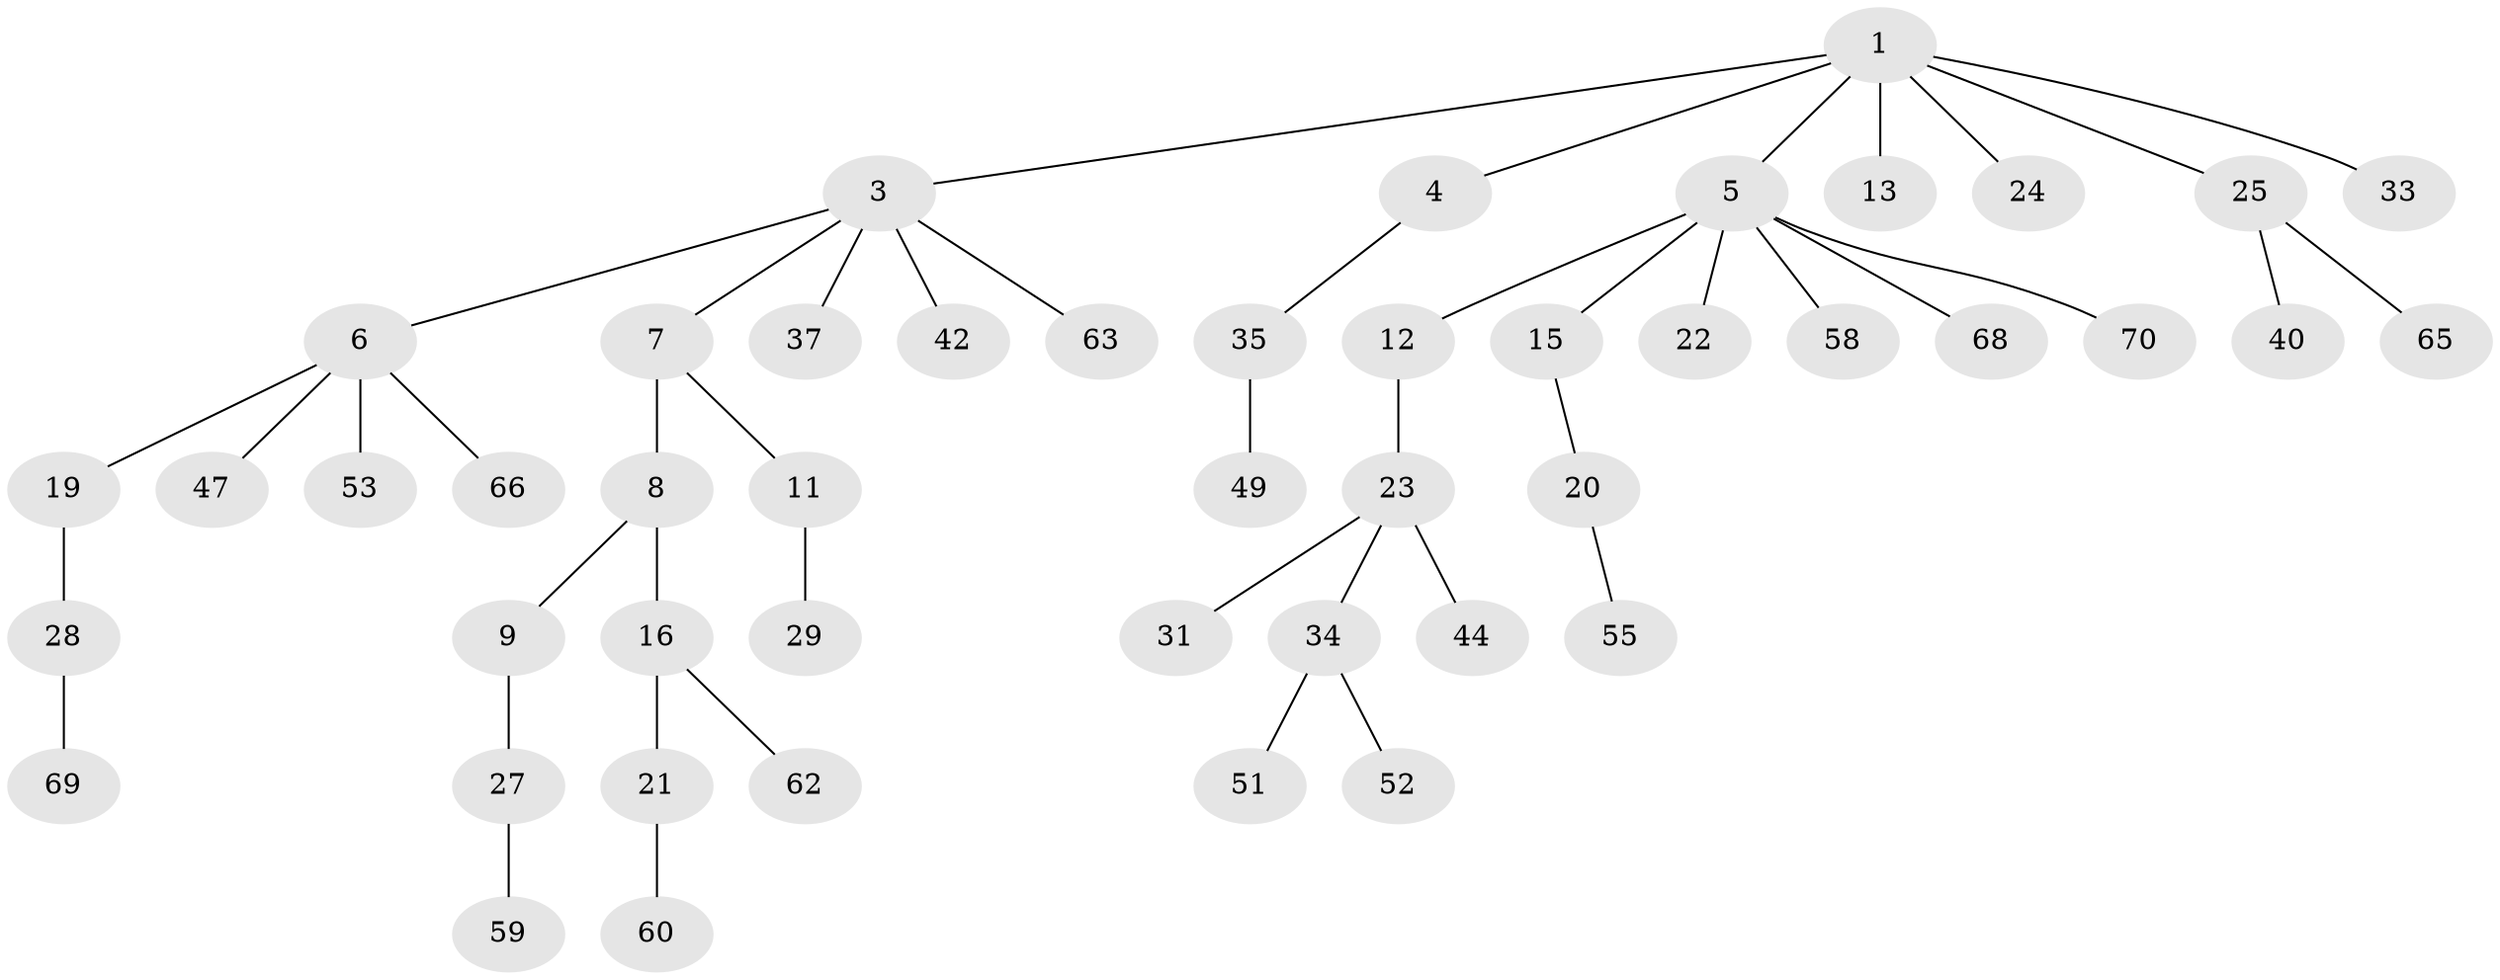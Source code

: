 // original degree distribution, {5: 0.04285714285714286, 4: 0.07142857142857142, 3: 0.12857142857142856, 7: 0.014285714285714285, 2: 0.24285714285714285, 1: 0.5}
// Generated by graph-tools (version 1.1) at 2025/11/02/27/25 16:11:25]
// undirected, 47 vertices, 46 edges
graph export_dot {
graph [start="1"]
  node [color=gray90,style=filled];
  1 [super="+2"];
  3 [super="+14"];
  4 [super="+57"];
  5 [super="+17"];
  6 [super="+10"];
  7;
  8 [super="+26"];
  9 [super="+18"];
  11 [super="+48"];
  12;
  13;
  15;
  16 [super="+56"];
  19 [super="+30"];
  20 [super="+39"];
  21 [super="+43"];
  22;
  23 [super="+54"];
  24 [super="+67"];
  25 [super="+41"];
  27;
  28 [super="+50"];
  29 [super="+32"];
  31;
  33 [super="+38"];
  34 [super="+46"];
  35 [super="+36"];
  37 [super="+45"];
  40;
  42;
  44;
  47;
  49;
  51;
  52;
  53;
  55 [super="+61"];
  58;
  59 [super="+64"];
  60;
  62;
  63;
  65;
  66;
  68;
  69;
  70;
  1 -- 5;
  1 -- 13;
  1 -- 24;
  1 -- 33;
  1 -- 3;
  1 -- 4;
  1 -- 25;
  3 -- 6;
  3 -- 7;
  3 -- 37;
  3 -- 42;
  3 -- 63;
  4 -- 35;
  5 -- 12;
  5 -- 15;
  5 -- 22;
  5 -- 58;
  5 -- 70;
  5 -- 68;
  6 -- 66;
  6 -- 19;
  6 -- 53;
  6 -- 47;
  7 -- 8;
  7 -- 11;
  8 -- 9;
  8 -- 16;
  9 -- 27;
  11 -- 29;
  12 -- 23;
  15 -- 20;
  16 -- 21;
  16 -- 62;
  19 -- 28;
  20 -- 55;
  21 -- 60;
  23 -- 31;
  23 -- 34;
  23 -- 44;
  25 -- 40;
  25 -- 65;
  27 -- 59;
  28 -- 69;
  34 -- 52;
  34 -- 51;
  35 -- 49;
}
